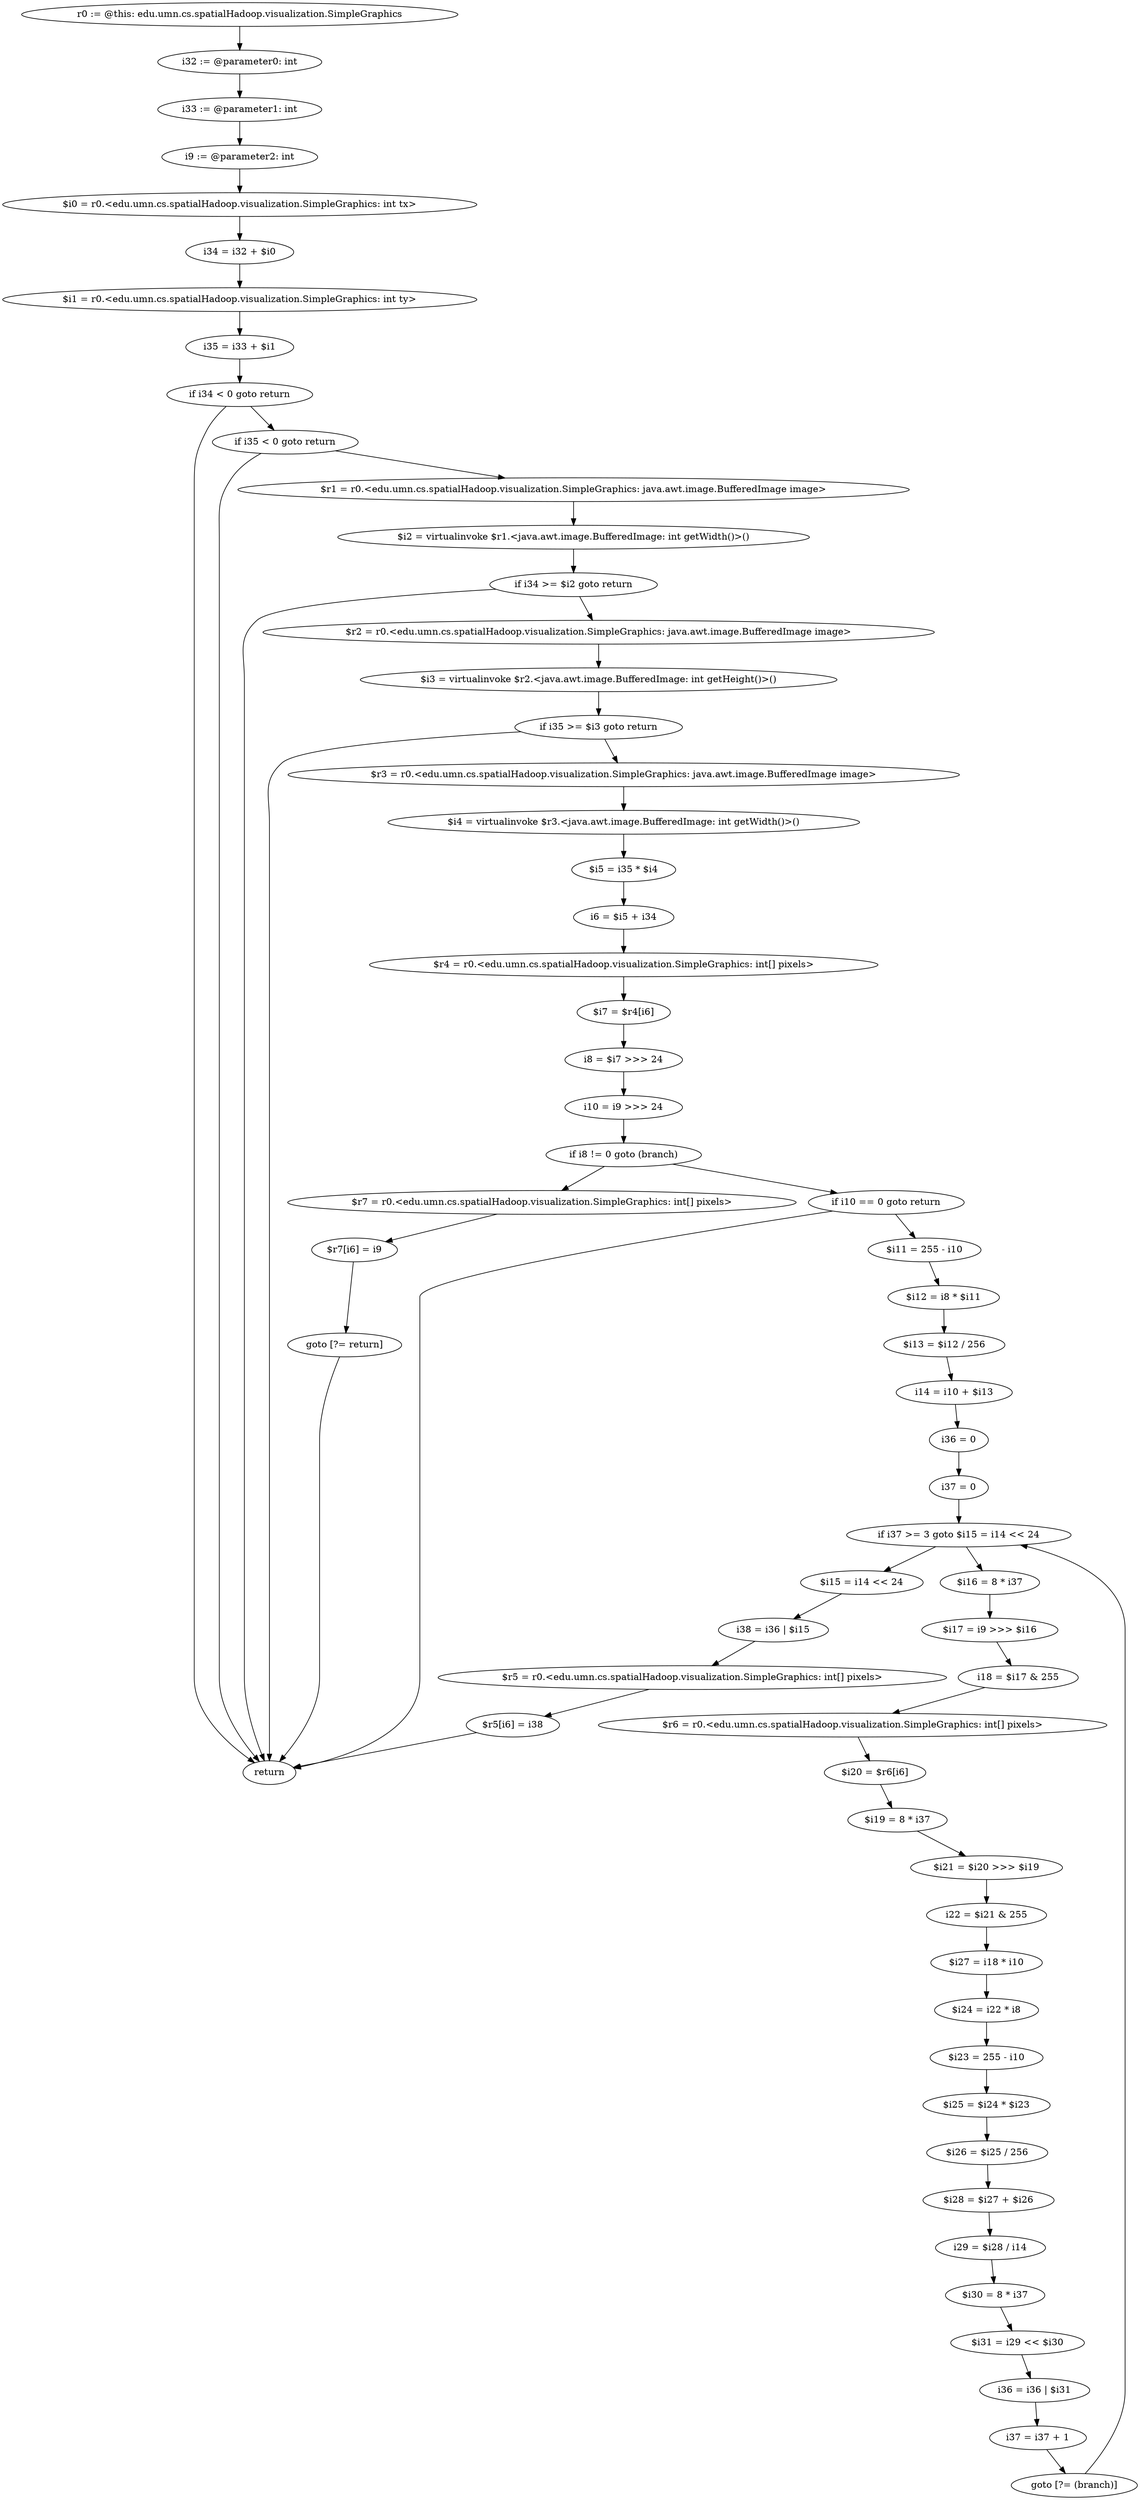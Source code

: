 digraph "unitGraph" {
    "r0 := @this: edu.umn.cs.spatialHadoop.visualization.SimpleGraphics"
    "i32 := @parameter0: int"
    "i33 := @parameter1: int"
    "i9 := @parameter2: int"
    "$i0 = r0.<edu.umn.cs.spatialHadoop.visualization.SimpleGraphics: int tx>"
    "i34 = i32 + $i0"
    "$i1 = r0.<edu.umn.cs.spatialHadoop.visualization.SimpleGraphics: int ty>"
    "i35 = i33 + $i1"
    "if i34 < 0 goto return"
    "if i35 < 0 goto return"
    "$r1 = r0.<edu.umn.cs.spatialHadoop.visualization.SimpleGraphics: java.awt.image.BufferedImage image>"
    "$i2 = virtualinvoke $r1.<java.awt.image.BufferedImage: int getWidth()>()"
    "if i34 >= $i2 goto return"
    "$r2 = r0.<edu.umn.cs.spatialHadoop.visualization.SimpleGraphics: java.awt.image.BufferedImage image>"
    "$i3 = virtualinvoke $r2.<java.awt.image.BufferedImage: int getHeight()>()"
    "if i35 >= $i3 goto return"
    "$r3 = r0.<edu.umn.cs.spatialHadoop.visualization.SimpleGraphics: java.awt.image.BufferedImage image>"
    "$i4 = virtualinvoke $r3.<java.awt.image.BufferedImage: int getWidth()>()"
    "$i5 = i35 * $i4"
    "i6 = $i5 + i34"
    "$r4 = r0.<edu.umn.cs.spatialHadoop.visualization.SimpleGraphics: int[] pixels>"
    "$i7 = $r4[i6]"
    "i8 = $i7 >>> 24"
    "i10 = i9 >>> 24"
    "if i8 != 0 goto (branch)"
    "$r7 = r0.<edu.umn.cs.spatialHadoop.visualization.SimpleGraphics: int[] pixels>"
    "$r7[i6] = i9"
    "goto [?= return]"
    "if i10 == 0 goto return"
    "$i11 = 255 - i10"
    "$i12 = i8 * $i11"
    "$i13 = $i12 / 256"
    "i14 = i10 + $i13"
    "i36 = 0"
    "i37 = 0"
    "if i37 >= 3 goto $i15 = i14 << 24"
    "$i16 = 8 * i37"
    "$i17 = i9 >>> $i16"
    "i18 = $i17 & 255"
    "$r6 = r0.<edu.umn.cs.spatialHadoop.visualization.SimpleGraphics: int[] pixels>"
    "$i20 = $r6[i6]"
    "$i19 = 8 * i37"
    "$i21 = $i20 >>> $i19"
    "i22 = $i21 & 255"
    "$i27 = i18 * i10"
    "$i24 = i22 * i8"
    "$i23 = 255 - i10"
    "$i25 = $i24 * $i23"
    "$i26 = $i25 / 256"
    "$i28 = $i27 + $i26"
    "i29 = $i28 / i14"
    "$i30 = 8 * i37"
    "$i31 = i29 << $i30"
    "i36 = i36 | $i31"
    "i37 = i37 + 1"
    "goto [?= (branch)]"
    "$i15 = i14 << 24"
    "i38 = i36 | $i15"
    "$r5 = r0.<edu.umn.cs.spatialHadoop.visualization.SimpleGraphics: int[] pixels>"
    "$r5[i6] = i38"
    "return"
    "r0 := @this: edu.umn.cs.spatialHadoop.visualization.SimpleGraphics"->"i32 := @parameter0: int";
    "i32 := @parameter0: int"->"i33 := @parameter1: int";
    "i33 := @parameter1: int"->"i9 := @parameter2: int";
    "i9 := @parameter2: int"->"$i0 = r0.<edu.umn.cs.spatialHadoop.visualization.SimpleGraphics: int tx>";
    "$i0 = r0.<edu.umn.cs.spatialHadoop.visualization.SimpleGraphics: int tx>"->"i34 = i32 + $i0";
    "i34 = i32 + $i0"->"$i1 = r0.<edu.umn.cs.spatialHadoop.visualization.SimpleGraphics: int ty>";
    "$i1 = r0.<edu.umn.cs.spatialHadoop.visualization.SimpleGraphics: int ty>"->"i35 = i33 + $i1";
    "i35 = i33 + $i1"->"if i34 < 0 goto return";
    "if i34 < 0 goto return"->"if i35 < 0 goto return";
    "if i34 < 0 goto return"->"return";
    "if i35 < 0 goto return"->"$r1 = r0.<edu.umn.cs.spatialHadoop.visualization.SimpleGraphics: java.awt.image.BufferedImage image>";
    "if i35 < 0 goto return"->"return";
    "$r1 = r0.<edu.umn.cs.spatialHadoop.visualization.SimpleGraphics: java.awt.image.BufferedImage image>"->"$i2 = virtualinvoke $r1.<java.awt.image.BufferedImage: int getWidth()>()";
    "$i2 = virtualinvoke $r1.<java.awt.image.BufferedImage: int getWidth()>()"->"if i34 >= $i2 goto return";
    "if i34 >= $i2 goto return"->"$r2 = r0.<edu.umn.cs.spatialHadoop.visualization.SimpleGraphics: java.awt.image.BufferedImage image>";
    "if i34 >= $i2 goto return"->"return";
    "$r2 = r0.<edu.umn.cs.spatialHadoop.visualization.SimpleGraphics: java.awt.image.BufferedImage image>"->"$i3 = virtualinvoke $r2.<java.awt.image.BufferedImage: int getHeight()>()";
    "$i3 = virtualinvoke $r2.<java.awt.image.BufferedImage: int getHeight()>()"->"if i35 >= $i3 goto return";
    "if i35 >= $i3 goto return"->"$r3 = r0.<edu.umn.cs.spatialHadoop.visualization.SimpleGraphics: java.awt.image.BufferedImage image>";
    "if i35 >= $i3 goto return"->"return";
    "$r3 = r0.<edu.umn.cs.spatialHadoop.visualization.SimpleGraphics: java.awt.image.BufferedImage image>"->"$i4 = virtualinvoke $r3.<java.awt.image.BufferedImage: int getWidth()>()";
    "$i4 = virtualinvoke $r3.<java.awt.image.BufferedImage: int getWidth()>()"->"$i5 = i35 * $i4";
    "$i5 = i35 * $i4"->"i6 = $i5 + i34";
    "i6 = $i5 + i34"->"$r4 = r0.<edu.umn.cs.spatialHadoop.visualization.SimpleGraphics: int[] pixels>";
    "$r4 = r0.<edu.umn.cs.spatialHadoop.visualization.SimpleGraphics: int[] pixels>"->"$i7 = $r4[i6]";
    "$i7 = $r4[i6]"->"i8 = $i7 >>> 24";
    "i8 = $i7 >>> 24"->"i10 = i9 >>> 24";
    "i10 = i9 >>> 24"->"if i8 != 0 goto (branch)";
    "if i8 != 0 goto (branch)"->"$r7 = r0.<edu.umn.cs.spatialHadoop.visualization.SimpleGraphics: int[] pixels>";
    "if i8 != 0 goto (branch)"->"if i10 == 0 goto return";
    "$r7 = r0.<edu.umn.cs.spatialHadoop.visualization.SimpleGraphics: int[] pixels>"->"$r7[i6] = i9";
    "$r7[i6] = i9"->"goto [?= return]";
    "goto [?= return]"->"return";
    "if i10 == 0 goto return"->"$i11 = 255 - i10";
    "if i10 == 0 goto return"->"return";
    "$i11 = 255 - i10"->"$i12 = i8 * $i11";
    "$i12 = i8 * $i11"->"$i13 = $i12 / 256";
    "$i13 = $i12 / 256"->"i14 = i10 + $i13";
    "i14 = i10 + $i13"->"i36 = 0";
    "i36 = 0"->"i37 = 0";
    "i37 = 0"->"if i37 >= 3 goto $i15 = i14 << 24";
    "if i37 >= 3 goto $i15 = i14 << 24"->"$i16 = 8 * i37";
    "if i37 >= 3 goto $i15 = i14 << 24"->"$i15 = i14 << 24";
    "$i16 = 8 * i37"->"$i17 = i9 >>> $i16";
    "$i17 = i9 >>> $i16"->"i18 = $i17 & 255";
    "i18 = $i17 & 255"->"$r6 = r0.<edu.umn.cs.spatialHadoop.visualization.SimpleGraphics: int[] pixels>";
    "$r6 = r0.<edu.umn.cs.spatialHadoop.visualization.SimpleGraphics: int[] pixels>"->"$i20 = $r6[i6]";
    "$i20 = $r6[i6]"->"$i19 = 8 * i37";
    "$i19 = 8 * i37"->"$i21 = $i20 >>> $i19";
    "$i21 = $i20 >>> $i19"->"i22 = $i21 & 255";
    "i22 = $i21 & 255"->"$i27 = i18 * i10";
    "$i27 = i18 * i10"->"$i24 = i22 * i8";
    "$i24 = i22 * i8"->"$i23 = 255 - i10";
    "$i23 = 255 - i10"->"$i25 = $i24 * $i23";
    "$i25 = $i24 * $i23"->"$i26 = $i25 / 256";
    "$i26 = $i25 / 256"->"$i28 = $i27 + $i26";
    "$i28 = $i27 + $i26"->"i29 = $i28 / i14";
    "i29 = $i28 / i14"->"$i30 = 8 * i37";
    "$i30 = 8 * i37"->"$i31 = i29 << $i30";
    "$i31 = i29 << $i30"->"i36 = i36 | $i31";
    "i36 = i36 | $i31"->"i37 = i37 + 1";
    "i37 = i37 + 1"->"goto [?= (branch)]";
    "goto [?= (branch)]"->"if i37 >= 3 goto $i15 = i14 << 24";
    "$i15 = i14 << 24"->"i38 = i36 | $i15";
    "i38 = i36 | $i15"->"$r5 = r0.<edu.umn.cs.spatialHadoop.visualization.SimpleGraphics: int[] pixels>";
    "$r5 = r0.<edu.umn.cs.spatialHadoop.visualization.SimpleGraphics: int[] pixels>"->"$r5[i6] = i38";
    "$r5[i6] = i38"->"return";
}
